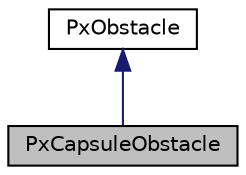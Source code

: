 digraph "PxCapsuleObstacle"
{
  edge [fontname="Helvetica",fontsize="10",labelfontname="Helvetica",labelfontsize="10"];
  node [fontname="Helvetica",fontsize="10",shape=record];
  Node0 [label="PxCapsuleObstacle",height=0.2,width=0.4,color="black", fillcolor="grey75", style="filled", fontcolor="black"];
  Node1 -> Node0 [dir="back",color="midnightblue",fontsize="10",style="solid",fontname="Helvetica"];
  Node1 [label="PxObstacle",height=0.2,width=0.4,color="black", fillcolor="white", style="filled",URL="$classPxObstacle.html",tooltip="Base class for obstacles. "];
}
